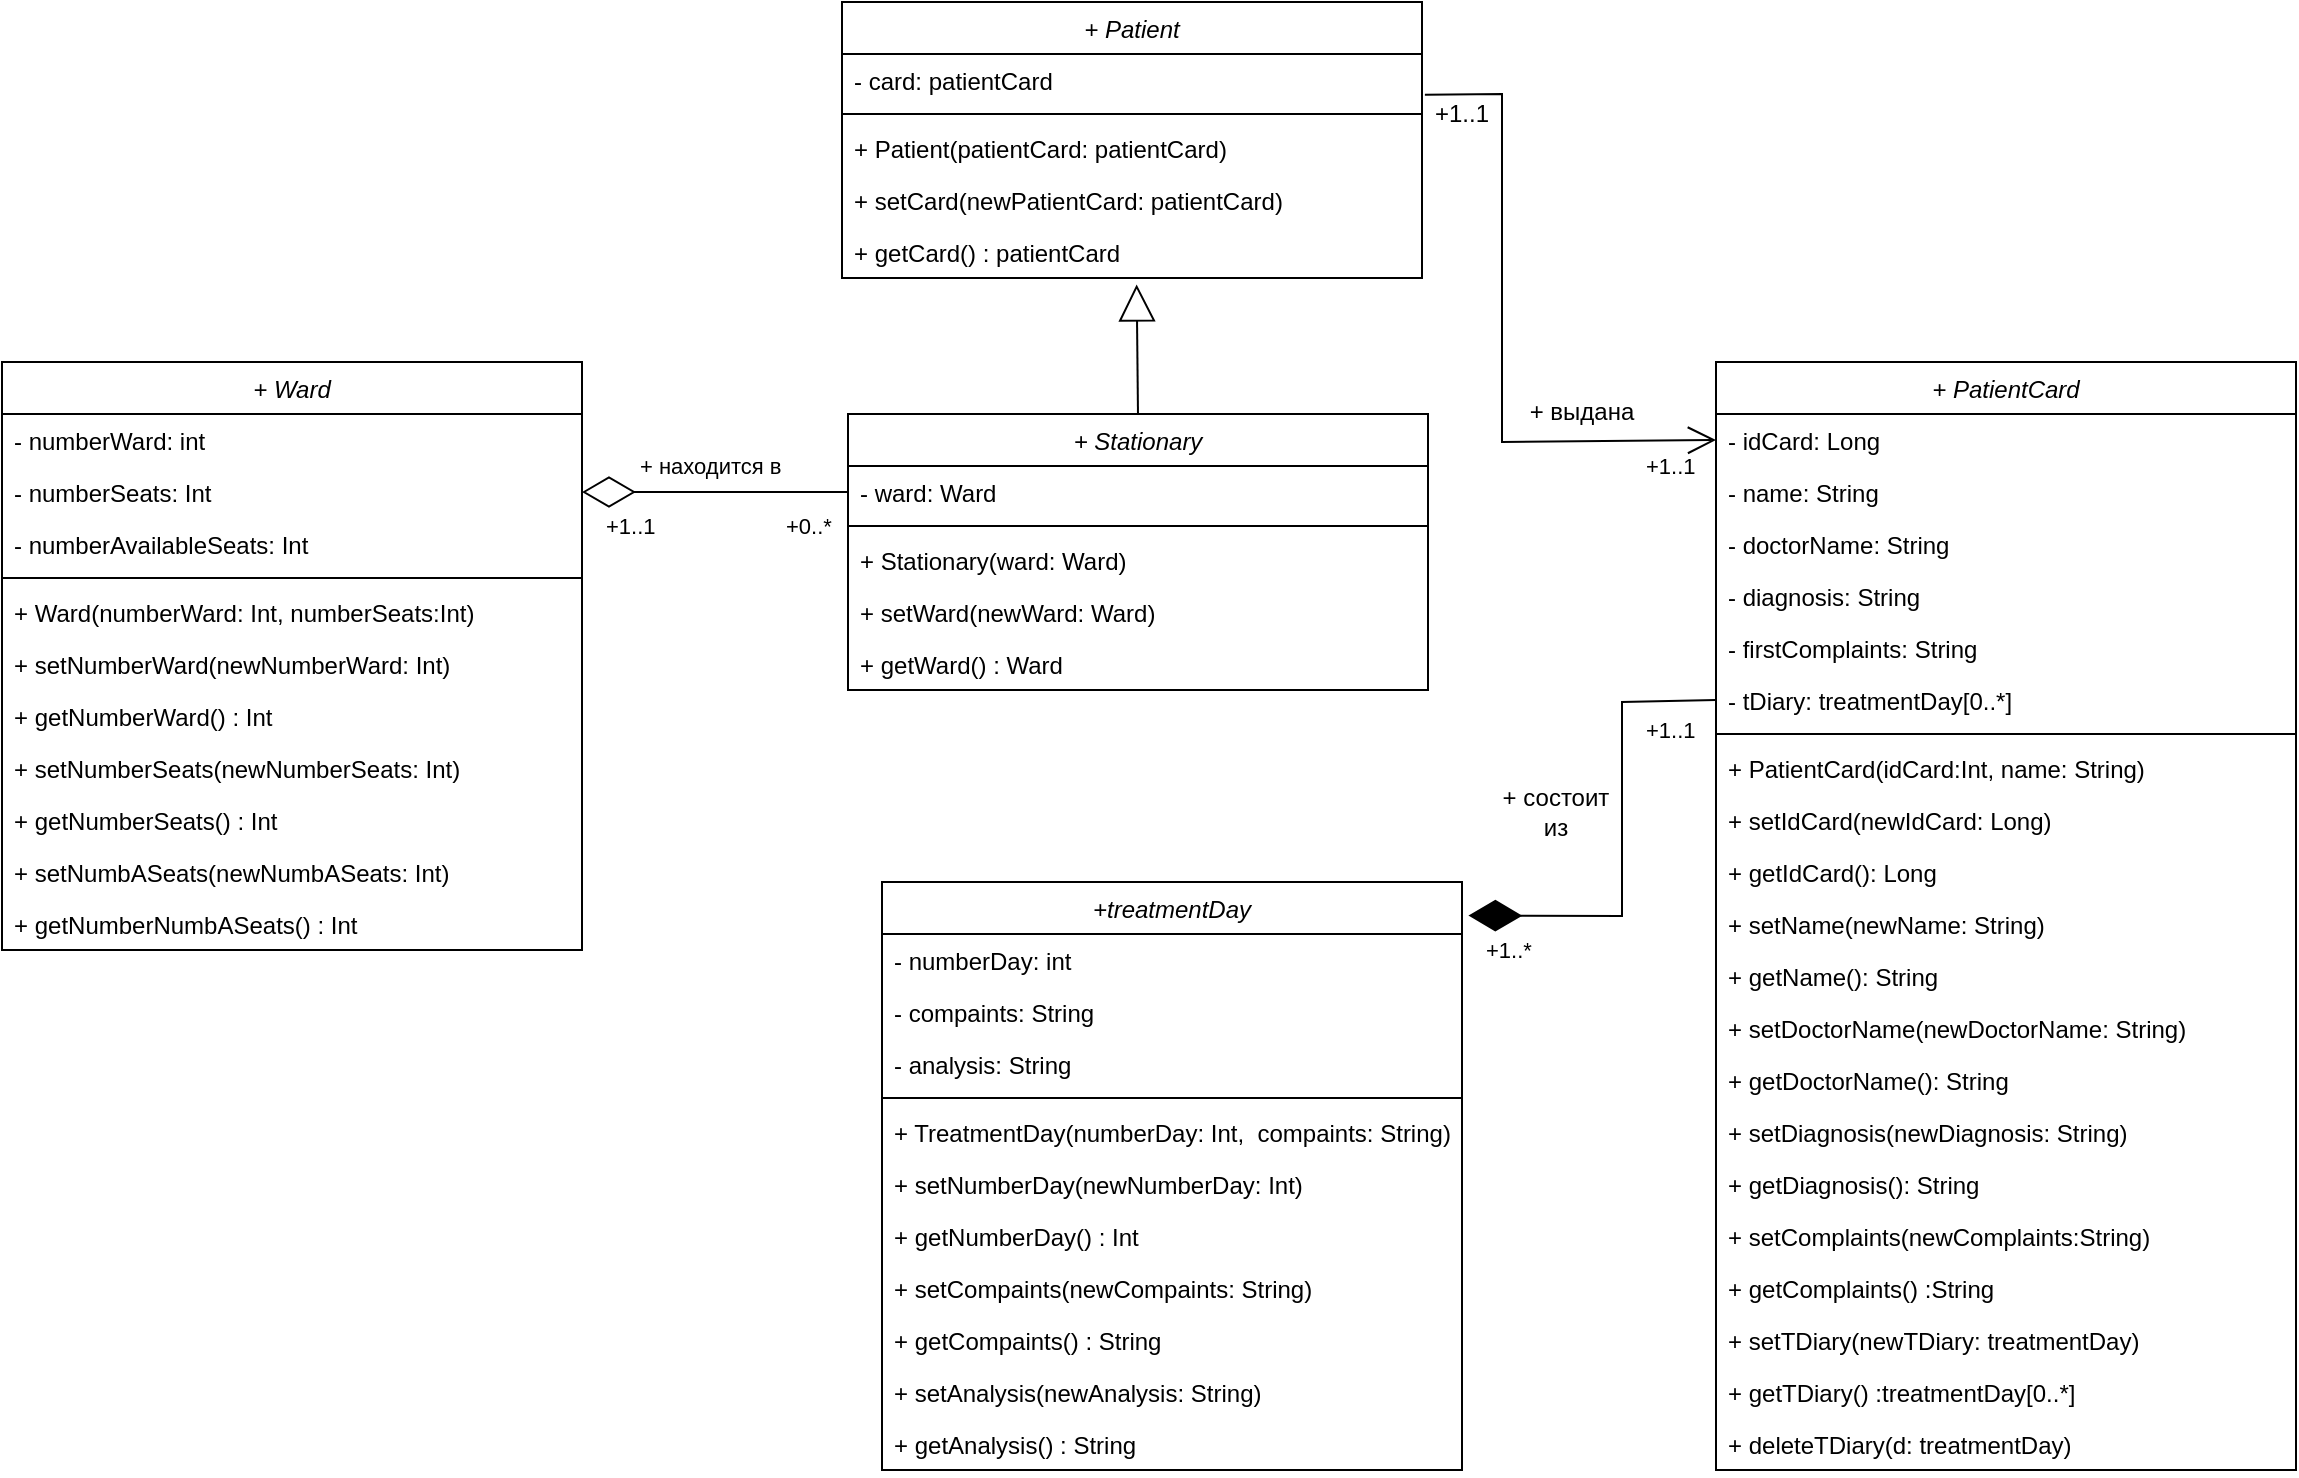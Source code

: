 <mxfile version="28.2.5">
  <diagram id="C5RBs43oDa-KdzZeNtuy" name="Page-1">
    <mxGraphModel dx="1042" dy="722" grid="1" gridSize="10" guides="1" tooltips="1" connect="1" arrows="1" fold="1" page="1" pageScale="1" pageWidth="1654" pageHeight="2336" math="0" shadow="0">
      <root>
        <mxCell id="WIyWlLk6GJQsqaUBKTNV-0" />
        <mxCell id="WIyWlLk6GJQsqaUBKTNV-1" parent="WIyWlLk6GJQsqaUBKTNV-0" />
        <mxCell id="zkfFHV4jXpPFQw0GAbJ--0" value="+ Stationary" style="swimlane;fontStyle=2;align=center;verticalAlign=top;childLayout=stackLayout;horizontal=1;startSize=26;horizontalStack=0;resizeParent=1;resizeLast=0;collapsible=1;marginBottom=0;rounded=0;shadow=0;strokeWidth=1;" parent="WIyWlLk6GJQsqaUBKTNV-1" vertex="1">
          <mxGeometry x="443" y="246" width="290" height="138" as="geometry">
            <mxRectangle x="230" y="140" width="160" height="26" as="alternateBounds" />
          </mxGeometry>
        </mxCell>
        <mxCell id="zkfFHV4jXpPFQw0GAbJ--2" value="- ward: Ward" style="text;align=left;verticalAlign=top;spacingLeft=4;spacingRight=4;overflow=hidden;rotatable=0;points=[[0,0.5],[1,0.5]];portConstraint=eastwest;rounded=0;shadow=0;html=0;" parent="zkfFHV4jXpPFQw0GAbJ--0" vertex="1">
          <mxGeometry y="26" width="290" height="26" as="geometry" />
        </mxCell>
        <mxCell id="zkfFHV4jXpPFQw0GAbJ--4" value="" style="line;html=1;strokeWidth=1;align=left;verticalAlign=middle;spacingTop=-1;spacingLeft=3;spacingRight=3;rotatable=0;labelPosition=right;points=[];portConstraint=eastwest;" parent="zkfFHV4jXpPFQw0GAbJ--0" vertex="1">
          <mxGeometry y="52" width="290" height="8" as="geometry" />
        </mxCell>
        <mxCell id="zkfFHV4jXpPFQw0GAbJ--5" value="+ Stationary(ward: Ward)" style="text;align=left;verticalAlign=top;spacingLeft=4;spacingRight=4;overflow=hidden;rotatable=0;points=[[0,0.5],[1,0.5]];portConstraint=eastwest;" parent="zkfFHV4jXpPFQw0GAbJ--0" vertex="1">
          <mxGeometry y="60" width="290" height="26" as="geometry" />
        </mxCell>
        <mxCell id="gmlxUq-wJRHVVtqLA2Y4-1" value="+ setWard(newWard: Ward) " style="text;align=left;verticalAlign=top;spacingLeft=4;spacingRight=4;overflow=hidden;rotatable=0;points=[[0,0.5],[1,0.5]];portConstraint=eastwest;" parent="zkfFHV4jXpPFQw0GAbJ--0" vertex="1">
          <mxGeometry y="86" width="290" height="26" as="geometry" />
        </mxCell>
        <mxCell id="gmlxUq-wJRHVVtqLA2Y4-2" value="+ getWard() : Ward" style="text;align=left;verticalAlign=top;spacingLeft=4;spacingRight=4;overflow=hidden;rotatable=0;points=[[0,0.5],[1,0.5]];portConstraint=eastwest;" parent="zkfFHV4jXpPFQw0GAbJ--0" vertex="1">
          <mxGeometry y="112" width="290" height="26" as="geometry" />
        </mxCell>
        <mxCell id="gmlxUq-wJRHVVtqLA2Y4-4" value="+ Patient" style="swimlane;fontStyle=2;align=center;verticalAlign=top;childLayout=stackLayout;horizontal=1;startSize=26;horizontalStack=0;resizeParent=1;resizeLast=0;collapsible=1;marginBottom=0;rounded=0;shadow=0;strokeWidth=1;" parent="WIyWlLk6GJQsqaUBKTNV-1" vertex="1">
          <mxGeometry x="440" y="40" width="290" height="138" as="geometry">
            <mxRectangle x="230" y="140" width="160" height="26" as="alternateBounds" />
          </mxGeometry>
        </mxCell>
        <mxCell id="gmlxUq-wJRHVVtqLA2Y4-6" value="- card: patientCard" style="text;align=left;verticalAlign=top;spacingLeft=4;spacingRight=4;overflow=hidden;rotatable=0;points=[[0,0.5],[1,0.5]];portConstraint=eastwest;rounded=0;shadow=0;html=0;" parent="gmlxUq-wJRHVVtqLA2Y4-4" vertex="1">
          <mxGeometry y="26" width="290" height="26" as="geometry" />
        </mxCell>
        <mxCell id="gmlxUq-wJRHVVtqLA2Y4-7" value="" style="line;html=1;strokeWidth=1;align=left;verticalAlign=middle;spacingTop=-1;spacingLeft=3;spacingRight=3;rotatable=0;labelPosition=right;points=[];portConstraint=eastwest;" parent="gmlxUq-wJRHVVtqLA2Y4-4" vertex="1">
          <mxGeometry y="52" width="290" height="8" as="geometry" />
        </mxCell>
        <mxCell id="4kViRRoNvvFS-Di9vOm1-10" value="+ Patient(patientCard: patientCard) " style="text;align=left;verticalAlign=top;spacingLeft=4;spacingRight=4;overflow=hidden;rotatable=0;points=[[0,0.5],[1,0.5]];portConstraint=eastwest;" parent="gmlxUq-wJRHVVtqLA2Y4-4" vertex="1">
          <mxGeometry y="60" width="290" height="26" as="geometry" />
        </mxCell>
        <mxCell id="4kViRRoNvvFS-Di9vOm1-8" value="+ setCard(newPatientCard: patientCard) " style="text;align=left;verticalAlign=top;spacingLeft=4;spacingRight=4;overflow=hidden;rotatable=0;points=[[0,0.5],[1,0.5]];portConstraint=eastwest;" parent="gmlxUq-wJRHVVtqLA2Y4-4" vertex="1">
          <mxGeometry y="86" width="290" height="26" as="geometry" />
        </mxCell>
        <mxCell id="4kViRRoNvvFS-Di9vOm1-9" value="+ getCard() : patientCard" style="text;align=left;verticalAlign=top;spacingLeft=4;spacingRight=4;overflow=hidden;rotatable=0;points=[[0,0.5],[1,0.5]];portConstraint=eastwest;" parent="gmlxUq-wJRHVVtqLA2Y4-4" vertex="1">
          <mxGeometry y="112" width="290" height="26" as="geometry" />
        </mxCell>
        <mxCell id="gmlxUq-wJRHVVtqLA2Y4-14" value="" style="endArrow=block;endSize=16;endFill=0;html=1;rounded=0;exitX=0.5;exitY=0;exitDx=0;exitDy=0;entryX=0.508;entryY=1.123;entryDx=0;entryDy=0;entryPerimeter=0;" parent="WIyWlLk6GJQsqaUBKTNV-1" source="zkfFHV4jXpPFQw0GAbJ--0" target="4kViRRoNvvFS-Di9vOm1-9" edge="1">
          <mxGeometry x="-0.17" y="-16" width="160" relative="1" as="geometry">
            <mxPoint x="300" y="230" as="sourcePoint" />
            <mxPoint x="606" y="160" as="targetPoint" />
            <Array as="points" />
            <mxPoint as="offset" />
          </mxGeometry>
        </mxCell>
        <mxCell id="gmlxUq-wJRHVVtqLA2Y4-15" value="+ PatientCard" style="swimlane;fontStyle=2;align=center;verticalAlign=top;childLayout=stackLayout;horizontal=1;startSize=26;horizontalStack=0;resizeParent=1;resizeLast=0;collapsible=1;marginBottom=0;rounded=0;shadow=0;strokeWidth=1;" parent="WIyWlLk6GJQsqaUBKTNV-1" vertex="1">
          <mxGeometry x="877" y="220" width="290" height="554" as="geometry">
            <mxRectangle x="230" y="140" width="160" height="26" as="alternateBounds" />
          </mxGeometry>
        </mxCell>
        <mxCell id="gmlxUq-wJRHVVtqLA2Y4-16" value="- idCard: Long" style="text;align=left;verticalAlign=top;spacingLeft=4;spacingRight=4;overflow=hidden;rotatable=0;points=[[0,0.5],[1,0.5]];portConstraint=eastwest;" parent="gmlxUq-wJRHVVtqLA2Y4-15" vertex="1">
          <mxGeometry y="26" width="290" height="26" as="geometry" />
        </mxCell>
        <mxCell id="gmlxUq-wJRHVVtqLA2Y4-27" value="- name: String" style="text;align=left;verticalAlign=top;spacingLeft=4;spacingRight=4;overflow=hidden;rotatable=0;points=[[0,0.5],[1,0.5]];portConstraint=eastwest;" parent="gmlxUq-wJRHVVtqLA2Y4-15" vertex="1">
          <mxGeometry y="52" width="290" height="26" as="geometry" />
        </mxCell>
        <mxCell id="gmlxUq-wJRHVVtqLA2Y4-23" value="- doctorName: String " style="text;align=left;verticalAlign=top;spacingLeft=4;spacingRight=4;overflow=hidden;rotatable=0;points=[[0,0.5],[1,0.5]];portConstraint=eastwest;" parent="gmlxUq-wJRHVVtqLA2Y4-15" vertex="1">
          <mxGeometry y="78" width="290" height="26" as="geometry" />
        </mxCell>
        <mxCell id="gmlxUq-wJRHVVtqLA2Y4-24" value="- diagnosis: String" style="text;align=left;verticalAlign=top;spacingLeft=4;spacingRight=4;overflow=hidden;rotatable=0;points=[[0,0.5],[1,0.5]];portConstraint=eastwest;" parent="gmlxUq-wJRHVVtqLA2Y4-15" vertex="1">
          <mxGeometry y="104" width="290" height="26" as="geometry" />
        </mxCell>
        <mxCell id="gmlxUq-wJRHVVtqLA2Y4-17" value="- firstComplaints: String" style="text;align=left;verticalAlign=top;spacingLeft=4;spacingRight=4;overflow=hidden;rotatable=0;points=[[0,0.5],[1,0.5]];portConstraint=eastwest;rounded=0;shadow=0;html=0;" parent="gmlxUq-wJRHVVtqLA2Y4-15" vertex="1">
          <mxGeometry y="130" width="290" height="26" as="geometry" />
        </mxCell>
        <mxCell id="gmlxUq-wJRHVVtqLA2Y4-25" value="- tDiary: treatmentDay[0..*]" style="text;align=left;verticalAlign=top;spacingLeft=4;spacingRight=4;overflow=hidden;rotatable=0;points=[[0,0.5],[1,0.5]];portConstraint=eastwest;rounded=0;shadow=0;html=0;" parent="gmlxUq-wJRHVVtqLA2Y4-15" vertex="1">
          <mxGeometry y="156" width="290" height="26" as="geometry" />
        </mxCell>
        <mxCell id="gmlxUq-wJRHVVtqLA2Y4-18" value="" style="line;html=1;strokeWidth=1;align=left;verticalAlign=middle;spacingTop=-1;spacingLeft=3;spacingRight=3;rotatable=0;labelPosition=right;points=[];portConstraint=eastwest;" parent="gmlxUq-wJRHVVtqLA2Y4-15" vertex="1">
          <mxGeometry y="182" width="290" height="8" as="geometry" />
        </mxCell>
        <mxCell id="gmlxUq-wJRHVVtqLA2Y4-54" value="+ PatientCard(idCard:Int, name: String)" style="text;align=left;verticalAlign=top;spacingLeft=4;spacingRight=4;overflow=hidden;rotatable=0;points=[[0,0.5],[1,0.5]];portConstraint=eastwest;" parent="gmlxUq-wJRHVVtqLA2Y4-15" vertex="1">
          <mxGeometry y="190" width="290" height="26" as="geometry" />
        </mxCell>
        <mxCell id="gmlxUq-wJRHVVtqLA2Y4-19" value="+ setIdCard(newIdCard: Long) " style="text;align=left;verticalAlign=top;spacingLeft=4;spacingRight=4;overflow=hidden;rotatable=0;points=[[0,0.5],[1,0.5]];portConstraint=eastwest;" parent="gmlxUq-wJRHVVtqLA2Y4-15" vertex="1">
          <mxGeometry y="216" width="290" height="26" as="geometry" />
        </mxCell>
        <mxCell id="gmlxUq-wJRHVVtqLA2Y4-28" value="+ getIdCard(): Long " style="text;align=left;verticalAlign=top;spacingLeft=4;spacingRight=4;overflow=hidden;rotatable=0;points=[[0,0.5],[1,0.5]];portConstraint=eastwest;" parent="gmlxUq-wJRHVVtqLA2Y4-15" vertex="1">
          <mxGeometry y="242" width="290" height="26" as="geometry" />
        </mxCell>
        <mxCell id="gmlxUq-wJRHVVtqLA2Y4-20" value="+ setName(newName: String)" style="text;align=left;verticalAlign=top;spacingLeft=4;spacingRight=4;overflow=hidden;rotatable=0;points=[[0,0.5],[1,0.5]];portConstraint=eastwest;" parent="gmlxUq-wJRHVVtqLA2Y4-15" vertex="1">
          <mxGeometry y="268" width="290" height="26" as="geometry" />
        </mxCell>
        <mxCell id="gmlxUq-wJRHVVtqLA2Y4-29" value="+ getName(): String" style="text;align=left;verticalAlign=top;spacingLeft=4;spacingRight=4;overflow=hidden;rotatable=0;points=[[0,0.5],[1,0.5]];portConstraint=eastwest;" parent="gmlxUq-wJRHVVtqLA2Y4-15" vertex="1">
          <mxGeometry y="294" width="290" height="26" as="geometry" />
        </mxCell>
        <mxCell id="gmlxUq-wJRHVVtqLA2Y4-30" value="+ setDoctorName(newDoctorName: String)" style="text;align=left;verticalAlign=top;spacingLeft=4;spacingRight=4;overflow=hidden;rotatable=0;points=[[0,0.5],[1,0.5]];portConstraint=eastwest;" parent="gmlxUq-wJRHVVtqLA2Y4-15" vertex="1">
          <mxGeometry y="320" width="290" height="26" as="geometry" />
        </mxCell>
        <mxCell id="gmlxUq-wJRHVVtqLA2Y4-31" value="+ getDoctorName(): String" style="text;align=left;verticalAlign=top;spacingLeft=4;spacingRight=4;overflow=hidden;rotatable=0;points=[[0,0.5],[1,0.5]];portConstraint=eastwest;" parent="gmlxUq-wJRHVVtqLA2Y4-15" vertex="1">
          <mxGeometry y="346" width="290" height="26" as="geometry" />
        </mxCell>
        <mxCell id="gmlxUq-wJRHVVtqLA2Y4-21" value="+ setDiagnosis(newDiagnosis: String) " style="text;align=left;verticalAlign=top;spacingLeft=4;spacingRight=4;overflow=hidden;rotatable=0;points=[[0,0.5],[1,0.5]];portConstraint=eastwest;" parent="gmlxUq-wJRHVVtqLA2Y4-15" vertex="1">
          <mxGeometry y="372" width="290" height="26" as="geometry" />
        </mxCell>
        <mxCell id="gmlxUq-wJRHVVtqLA2Y4-32" value="+ getDiagnosis(): String " style="text;align=left;verticalAlign=top;spacingLeft=4;spacingRight=4;overflow=hidden;rotatable=0;points=[[0,0.5],[1,0.5]];portConstraint=eastwest;" parent="gmlxUq-wJRHVVtqLA2Y4-15" vertex="1">
          <mxGeometry y="398" width="290" height="26" as="geometry" />
        </mxCell>
        <mxCell id="gmlxUq-wJRHVVtqLA2Y4-33" value="+ setComplaints(newComplaints:String)" style="text;align=left;verticalAlign=top;spacingLeft=4;spacingRight=4;overflow=hidden;rotatable=0;points=[[0,0.5],[1,0.5]];portConstraint=eastwest;" parent="gmlxUq-wJRHVVtqLA2Y4-15" vertex="1">
          <mxGeometry y="424" width="290" height="26" as="geometry" />
        </mxCell>
        <mxCell id="gmlxUq-wJRHVVtqLA2Y4-22" value="+ getComplaints() :String" style="text;align=left;verticalAlign=top;spacingLeft=4;spacingRight=4;overflow=hidden;rotatable=0;points=[[0,0.5],[1,0.5]];portConstraint=eastwest;" parent="gmlxUq-wJRHVVtqLA2Y4-15" vertex="1">
          <mxGeometry y="450" width="290" height="26" as="geometry" />
        </mxCell>
        <mxCell id="gmlxUq-wJRHVVtqLA2Y4-34" value="+ setTDiary(newTDiary: treatmentDay)" style="text;align=left;verticalAlign=top;spacingLeft=4;spacingRight=4;overflow=hidden;rotatable=0;points=[[0,0.5],[1,0.5]];portConstraint=eastwest;" parent="gmlxUq-wJRHVVtqLA2Y4-15" vertex="1">
          <mxGeometry y="476" width="290" height="26" as="geometry" />
        </mxCell>
        <mxCell id="gmlxUq-wJRHVVtqLA2Y4-35" value="+ getTDiary() :treatmentDay[0..*]" style="text;align=left;verticalAlign=top;spacingLeft=4;spacingRight=4;overflow=hidden;rotatable=0;points=[[0,0.5],[1,0.5]];portConstraint=eastwest;" parent="gmlxUq-wJRHVVtqLA2Y4-15" vertex="1">
          <mxGeometry y="502" width="290" height="26" as="geometry" />
        </mxCell>
        <mxCell id="gmlxUq-wJRHVVtqLA2Y4-36" value="+ deleteTDiary(d: treatmentDay)" style="text;align=left;verticalAlign=top;spacingLeft=4;spacingRight=4;overflow=hidden;rotatable=0;points=[[0,0.5],[1,0.5]];portConstraint=eastwest;" parent="gmlxUq-wJRHVVtqLA2Y4-15" vertex="1">
          <mxGeometry y="528" width="290" height="26" as="geometry" />
        </mxCell>
        <mxCell id="gmlxUq-wJRHVVtqLA2Y4-40" value="+1..1" style="edgeLabel;resizable=0;html=1;align=left;verticalAlign=bottom;" parent="WIyWlLk6GJQsqaUBKTNV-1" connectable="0" vertex="1">
          <mxGeometry x="840.0" y="280.0" as="geometry" />
        </mxCell>
        <mxCell id="gmlxUq-wJRHVVtqLA2Y4-41" value="+ Ward" style="swimlane;fontStyle=2;align=center;verticalAlign=top;childLayout=stackLayout;horizontal=1;startSize=26;horizontalStack=0;resizeParent=1;resizeLast=0;collapsible=1;marginBottom=0;rounded=0;shadow=0;strokeWidth=1;" parent="WIyWlLk6GJQsqaUBKTNV-1" vertex="1">
          <mxGeometry x="20" y="220" width="290" height="294" as="geometry">
            <mxRectangle x="230" y="140" width="160" height="26" as="alternateBounds" />
          </mxGeometry>
        </mxCell>
        <mxCell id="gmlxUq-wJRHVVtqLA2Y4-42" value="- numberWard: int" style="text;align=left;verticalAlign=top;spacingLeft=4;spacingRight=4;overflow=hidden;rotatable=0;points=[[0,0.5],[1,0.5]];portConstraint=eastwest;" parent="gmlxUq-wJRHVVtqLA2Y4-41" vertex="1">
          <mxGeometry y="26" width="290" height="26" as="geometry" />
        </mxCell>
        <mxCell id="gmlxUq-wJRHVVtqLA2Y4-43" value="- numberSeats: Int" style="text;align=left;verticalAlign=top;spacingLeft=4;spacingRight=4;overflow=hidden;rotatable=0;points=[[0,0.5],[1,0.5]];portConstraint=eastwest;rounded=0;shadow=0;html=0;" parent="gmlxUq-wJRHVVtqLA2Y4-41" vertex="1">
          <mxGeometry y="52" width="290" height="26" as="geometry" />
        </mxCell>
        <mxCell id="gmlxUq-wJRHVVtqLA2Y4-49" value="- numberAvailableSeats: Int" style="text;align=left;verticalAlign=top;spacingLeft=4;spacingRight=4;overflow=hidden;rotatable=0;points=[[0,0.5],[1,0.5]];portConstraint=eastwest;rounded=0;shadow=0;html=0;" parent="gmlxUq-wJRHVVtqLA2Y4-41" vertex="1">
          <mxGeometry y="78" width="290" height="26" as="geometry" />
        </mxCell>
        <mxCell id="gmlxUq-wJRHVVtqLA2Y4-44" value="" style="line;html=1;strokeWidth=1;align=left;verticalAlign=middle;spacingTop=-1;spacingLeft=3;spacingRight=3;rotatable=0;labelPosition=right;points=[];portConstraint=eastwest;" parent="gmlxUq-wJRHVVtqLA2Y4-41" vertex="1">
          <mxGeometry y="104" width="290" height="8" as="geometry" />
        </mxCell>
        <mxCell id="gmlxUq-wJRHVVtqLA2Y4-55" value="+ Ward(numberWard: Int, numberSeats:Int)" style="text;align=left;verticalAlign=top;spacingLeft=4;spacingRight=4;overflow=hidden;rotatable=0;points=[[0,0.5],[1,0.5]];portConstraint=eastwest;" parent="gmlxUq-wJRHVVtqLA2Y4-41" vertex="1">
          <mxGeometry y="112" width="290" height="26" as="geometry" />
        </mxCell>
        <mxCell id="gmlxUq-wJRHVVtqLA2Y4-45" value="+ setNumberWard(newNumberWard: Int) " style="text;align=left;verticalAlign=top;spacingLeft=4;spacingRight=4;overflow=hidden;rotatable=0;points=[[0,0.5],[1,0.5]];portConstraint=eastwest;" parent="gmlxUq-wJRHVVtqLA2Y4-41" vertex="1">
          <mxGeometry y="138" width="290" height="26" as="geometry" />
        </mxCell>
        <mxCell id="gmlxUq-wJRHVVtqLA2Y4-46" value="+ getNumberWard() : Int" style="text;align=left;verticalAlign=top;spacingLeft=4;spacingRight=4;overflow=hidden;rotatable=0;points=[[0,0.5],[1,0.5]];portConstraint=eastwest;" parent="gmlxUq-wJRHVVtqLA2Y4-41" vertex="1">
          <mxGeometry y="164" width="290" height="26" as="geometry" />
        </mxCell>
        <mxCell id="gmlxUq-wJRHVVtqLA2Y4-50" value="+ setNumberSeats(newNumberSeats: Int) " style="text;align=left;verticalAlign=top;spacingLeft=4;spacingRight=4;overflow=hidden;rotatable=0;points=[[0,0.5],[1,0.5]];portConstraint=eastwest;" parent="gmlxUq-wJRHVVtqLA2Y4-41" vertex="1">
          <mxGeometry y="190" width="290" height="26" as="geometry" />
        </mxCell>
        <mxCell id="gmlxUq-wJRHVVtqLA2Y4-53" value="+ getNumberSeats() : Int" style="text;align=left;verticalAlign=top;spacingLeft=4;spacingRight=4;overflow=hidden;rotatable=0;points=[[0,0.5],[1,0.5]];portConstraint=eastwest;" parent="gmlxUq-wJRHVVtqLA2Y4-41" vertex="1">
          <mxGeometry y="216" width="290" height="26" as="geometry" />
        </mxCell>
        <mxCell id="gmlxUq-wJRHVVtqLA2Y4-52" value="+ setNumbASeats(newNumbASeats: Int) " style="text;align=left;verticalAlign=top;spacingLeft=4;spacingRight=4;overflow=hidden;rotatable=0;points=[[0,0.5],[1,0.5]];portConstraint=eastwest;" parent="gmlxUq-wJRHVVtqLA2Y4-41" vertex="1">
          <mxGeometry y="242" width="290" height="26" as="geometry" />
        </mxCell>
        <mxCell id="gmlxUq-wJRHVVtqLA2Y4-51" value="+ getNumberNumbASeats() : Int" style="text;align=left;verticalAlign=top;spacingLeft=4;spacingRight=4;overflow=hidden;rotatable=0;points=[[0,0.5],[1,0.5]];portConstraint=eastwest;" parent="gmlxUq-wJRHVVtqLA2Y4-41" vertex="1">
          <mxGeometry y="268" width="290" height="26" as="geometry" />
        </mxCell>
        <mxCell id="gmlxUq-wJRHVVtqLA2Y4-56" value="+treatmentDay&#xa; " style="swimlane;fontStyle=2;align=center;verticalAlign=top;childLayout=stackLayout;horizontal=1;startSize=26;horizontalStack=0;resizeParent=1;resizeLast=0;collapsible=1;marginBottom=0;rounded=0;shadow=0;strokeWidth=1;" parent="WIyWlLk6GJQsqaUBKTNV-1" vertex="1">
          <mxGeometry x="460" y="480" width="290" height="294" as="geometry">
            <mxRectangle x="230" y="140" width="160" height="26" as="alternateBounds" />
          </mxGeometry>
        </mxCell>
        <mxCell id="gmlxUq-wJRHVVtqLA2Y4-57" value="- numberDay: int" style="text;align=left;verticalAlign=top;spacingLeft=4;spacingRight=4;overflow=hidden;rotatable=0;points=[[0,0.5],[1,0.5]];portConstraint=eastwest;" parent="gmlxUq-wJRHVVtqLA2Y4-56" vertex="1">
          <mxGeometry y="26" width="290" height="26" as="geometry" />
        </mxCell>
        <mxCell id="gmlxUq-wJRHVVtqLA2Y4-58" value="- compaints: String" style="text;align=left;verticalAlign=top;spacingLeft=4;spacingRight=4;overflow=hidden;rotatable=0;points=[[0,0.5],[1,0.5]];portConstraint=eastwest;rounded=0;shadow=0;html=0;" parent="gmlxUq-wJRHVVtqLA2Y4-56" vertex="1">
          <mxGeometry y="52" width="290" height="26" as="geometry" />
        </mxCell>
        <mxCell id="gmlxUq-wJRHVVtqLA2Y4-59" value="- analysis: String" style="text;align=left;verticalAlign=top;spacingLeft=4;spacingRight=4;overflow=hidden;rotatable=0;points=[[0,0.5],[1,0.5]];portConstraint=eastwest;rounded=0;shadow=0;html=0;" parent="gmlxUq-wJRHVVtqLA2Y4-56" vertex="1">
          <mxGeometry y="78" width="290" height="26" as="geometry" />
        </mxCell>
        <mxCell id="gmlxUq-wJRHVVtqLA2Y4-60" value="" style="line;html=1;strokeWidth=1;align=left;verticalAlign=middle;spacingTop=-1;spacingLeft=3;spacingRight=3;rotatable=0;labelPosition=right;points=[];portConstraint=eastwest;" parent="gmlxUq-wJRHVVtqLA2Y4-56" vertex="1">
          <mxGeometry y="104" width="290" height="8" as="geometry" />
        </mxCell>
        <mxCell id="gmlxUq-wJRHVVtqLA2Y4-61" value="+ TreatmentDay(numberDay: Int,  compaints: String)" style="text;align=left;verticalAlign=top;spacingLeft=4;spacingRight=4;overflow=hidden;rotatable=0;points=[[0,0.5],[1,0.5]];portConstraint=eastwest;" parent="gmlxUq-wJRHVVtqLA2Y4-56" vertex="1">
          <mxGeometry y="112" width="290" height="26" as="geometry" />
        </mxCell>
        <mxCell id="gmlxUq-wJRHVVtqLA2Y4-62" value="+ setNumberDay(newNumberDay: Int) " style="text;align=left;verticalAlign=top;spacingLeft=4;spacingRight=4;overflow=hidden;rotatable=0;points=[[0,0.5],[1,0.5]];portConstraint=eastwest;" parent="gmlxUq-wJRHVVtqLA2Y4-56" vertex="1">
          <mxGeometry y="138" width="290" height="26" as="geometry" />
        </mxCell>
        <mxCell id="gmlxUq-wJRHVVtqLA2Y4-63" value="+ getNumberDay() : Int" style="text;align=left;verticalAlign=top;spacingLeft=4;spacingRight=4;overflow=hidden;rotatable=0;points=[[0,0.5],[1,0.5]];portConstraint=eastwest;" parent="gmlxUq-wJRHVVtqLA2Y4-56" vertex="1">
          <mxGeometry y="164" width="290" height="26" as="geometry" />
        </mxCell>
        <mxCell id="gmlxUq-wJRHVVtqLA2Y4-64" value="+ setCompaints(newCompaints: String) " style="text;align=left;verticalAlign=top;spacingLeft=4;spacingRight=4;overflow=hidden;rotatable=0;points=[[0,0.5],[1,0.5]];portConstraint=eastwest;" parent="gmlxUq-wJRHVVtqLA2Y4-56" vertex="1">
          <mxGeometry y="190" width="290" height="26" as="geometry" />
        </mxCell>
        <mxCell id="gmlxUq-wJRHVVtqLA2Y4-65" value="+ getCompaints() : String" style="text;align=left;verticalAlign=top;spacingLeft=4;spacingRight=4;overflow=hidden;rotatable=0;points=[[0,0.5],[1,0.5]];portConstraint=eastwest;" parent="gmlxUq-wJRHVVtqLA2Y4-56" vertex="1">
          <mxGeometry y="216" width="290" height="26" as="geometry" />
        </mxCell>
        <mxCell id="gmlxUq-wJRHVVtqLA2Y4-66" value="+ setAnalysis(newAnalysis: String) " style="text;align=left;verticalAlign=top;spacingLeft=4;spacingRight=4;overflow=hidden;rotatable=0;points=[[0,0.5],[1,0.5]];portConstraint=eastwest;" parent="gmlxUq-wJRHVVtqLA2Y4-56" vertex="1">
          <mxGeometry y="242" width="290" height="26" as="geometry" />
        </mxCell>
        <mxCell id="gmlxUq-wJRHVVtqLA2Y4-67" value="+ getAnalysis() : String" style="text;align=left;verticalAlign=top;spacingLeft=4;spacingRight=4;overflow=hidden;rotatable=0;points=[[0,0.5],[1,0.5]];portConstraint=eastwest;" parent="gmlxUq-wJRHVVtqLA2Y4-56" vertex="1">
          <mxGeometry y="268" width="290" height="26" as="geometry" />
        </mxCell>
        <mxCell id="gmlxUq-wJRHVVtqLA2Y4-117" value="" style="endArrow=diamondThin;endFill=0;endSize=24;html=1;rounded=0;entryX=1;entryY=0.5;entryDx=0;entryDy=0;exitX=0;exitY=0.5;exitDx=0;exitDy=0;" parent="WIyWlLk6GJQsqaUBKTNV-1" source="zkfFHV4jXpPFQw0GAbJ--2" target="gmlxUq-wJRHVVtqLA2Y4-43" edge="1">
          <mxGeometry width="160" relative="1" as="geometry">
            <mxPoint x="310" y="380" as="sourcePoint" />
            <mxPoint x="470" y="380" as="targetPoint" />
          </mxGeometry>
        </mxCell>
        <mxCell id="gmlxUq-wJRHVVtqLA2Y4-118" value="+ находится в" style="edgeLabel;resizable=0;html=1;align=left;verticalAlign=bottom;" parent="WIyWlLk6GJQsqaUBKTNV-1" connectable="0" vertex="1">
          <mxGeometry x="337" y="280.0" as="geometry" />
        </mxCell>
        <mxCell id="gmlxUq-wJRHVVtqLA2Y4-119" value="+1..1" style="edgeLabel;resizable=0;html=1;align=left;verticalAlign=bottom;" parent="WIyWlLk6GJQsqaUBKTNV-1" connectable="0" vertex="1">
          <mxGeometry x="320.0" y="310.0" as="geometry" />
        </mxCell>
        <mxCell id="gmlxUq-wJRHVVtqLA2Y4-120" value="+0..*" style="edgeLabel;resizable=0;html=1;align=left;verticalAlign=bottom;" parent="WIyWlLk6GJQsqaUBKTNV-1" connectable="0" vertex="1">
          <mxGeometry x="410.0" y="310.0" as="geometry" />
        </mxCell>
        <mxCell id="gmlxUq-wJRHVVtqLA2Y4-125" value="&lt;span style=&quot;color: rgb(0, 0, 0); font-family: Helvetica; font-size: 11px; font-style: normal; font-variant-ligatures: normal; font-variant-caps: normal; font-weight: 400; letter-spacing: normal; orphans: 2; text-align: left; text-indent: 0px; text-transform: none; widows: 2; word-spacing: 0px; -webkit-text-stroke-width: 0px; background-color: rgb(255, 255, 255); text-decoration-thickness: initial; text-decoration-style: initial; text-decoration-color: initial; float: none; display: inline !important;&quot;&gt;+1..*&lt;/span&gt;" style="text;whiteSpace=wrap;html=1;" parent="WIyWlLk6GJQsqaUBKTNV-1" vertex="1">
          <mxGeometry x="760" y="500" width="30" height="30" as="geometry" />
        </mxCell>
        <mxCell id="4kViRRoNvvFS-Di9vOm1-0" value="" style="endArrow=open;endFill=1;endSize=12;html=1;rounded=0;exitX=1.005;exitY=0.785;exitDx=0;exitDy=0;exitPerimeter=0;" parent="WIyWlLk6GJQsqaUBKTNV-1" source="gmlxUq-wJRHVVtqLA2Y4-6" edge="1">
          <mxGeometry width="160" relative="1" as="geometry">
            <mxPoint x="730" y="250" as="sourcePoint" />
            <mxPoint x="877" y="259" as="targetPoint" />
            <Array as="points">
              <mxPoint x="770" y="86" />
              <mxPoint x="770" y="260" />
            </Array>
          </mxGeometry>
        </mxCell>
        <mxCell id="4kViRRoNvvFS-Di9vOm1-1" value="+ выдана" style="text;html=1;align=center;verticalAlign=middle;whiteSpace=wrap;rounded=0;" parent="WIyWlLk6GJQsqaUBKTNV-1" vertex="1">
          <mxGeometry x="780" y="230" width="60" height="30" as="geometry" />
        </mxCell>
        <mxCell id="4kViRRoNvvFS-Di9vOm1-2" value="+1..1" style="text;html=1;align=center;verticalAlign=middle;whiteSpace=wrap;rounded=0;" parent="WIyWlLk6GJQsqaUBKTNV-1" vertex="1">
          <mxGeometry x="720" y="86" width="60" height="20" as="geometry" />
        </mxCell>
        <mxCell id="4kViRRoNvvFS-Di9vOm1-3" value="" style="endArrow=diamondThin;endFill=1;endSize=24;html=1;rounded=0;exitX=0;exitY=0.5;exitDx=0;exitDy=0;entryX=1.011;entryY=0.057;entryDx=0;entryDy=0;entryPerimeter=0;" parent="WIyWlLk6GJQsqaUBKTNV-1" source="gmlxUq-wJRHVVtqLA2Y4-25" target="gmlxUq-wJRHVVtqLA2Y4-56" edge="1">
          <mxGeometry width="160" relative="1" as="geometry">
            <mxPoint x="530" y="470" as="sourcePoint" />
            <mxPoint x="690" y="470" as="targetPoint" />
            <Array as="points">
              <mxPoint x="830" y="390" />
              <mxPoint x="830" y="497" />
            </Array>
          </mxGeometry>
        </mxCell>
        <mxCell id="4kViRRoNvvFS-Di9vOm1-4" value="&lt;span style=&quot;color: rgb(0, 0, 0); font-family: Helvetica; font-size: 11px; font-style: normal; font-variant-ligatures: normal; font-variant-caps: normal; font-weight: 400; letter-spacing: normal; orphans: 2; text-align: left; text-indent: 0px; text-transform: none; widows: 2; word-spacing: 0px; -webkit-text-stroke-width: 0px; background-color: rgb(255, 255, 255); text-decoration-thickness: initial; text-decoration-style: initial; text-decoration-color: initial; float: none; display: inline !important;&quot;&gt;+1..1&lt;/span&gt;" style="text;whiteSpace=wrap;html=1;" parent="WIyWlLk6GJQsqaUBKTNV-1" vertex="1">
          <mxGeometry x="840" y="390" width="30" height="30" as="geometry" />
        </mxCell>
        <mxCell id="4kViRRoNvvFS-Di9vOm1-5" value="+ состоит из" style="text;html=1;align=center;verticalAlign=middle;whiteSpace=wrap;rounded=0;" parent="WIyWlLk6GJQsqaUBKTNV-1" vertex="1">
          <mxGeometry x="767" y="430" width="60" height="30" as="geometry" />
        </mxCell>
      </root>
    </mxGraphModel>
  </diagram>
</mxfile>
